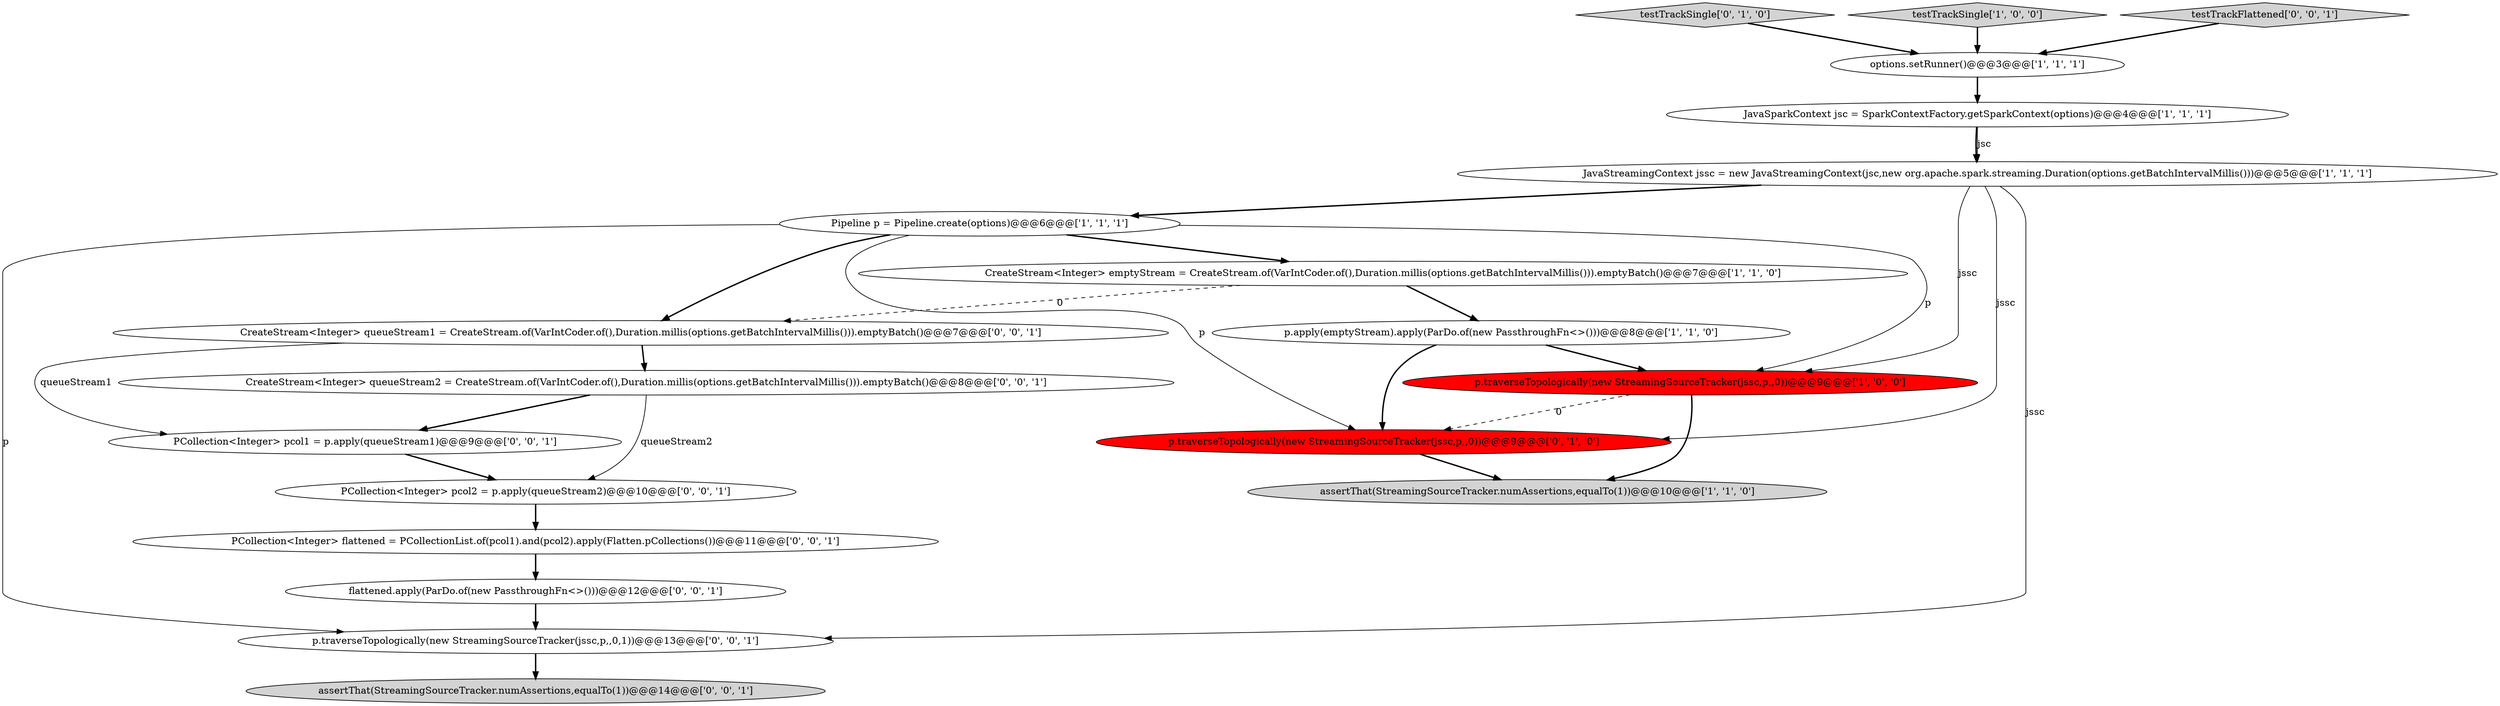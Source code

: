digraph {
10 [style = filled, label = "testTrackSingle['0', '1', '0']", fillcolor = lightgray, shape = diamond image = "AAA0AAABBB2BBB"];
11 [style = filled, label = "p.traverseTopologically(new StreamingSourceTracker(jssc,p,,0,1))@@@13@@@['0', '0', '1']", fillcolor = white, shape = ellipse image = "AAA0AAABBB3BBB"];
1 [style = filled, label = "testTrackSingle['1', '0', '0']", fillcolor = lightgray, shape = diamond image = "AAA0AAABBB1BBB"];
3 [style = filled, label = "Pipeline p = Pipeline.create(options)@@@6@@@['1', '1', '1']", fillcolor = white, shape = ellipse image = "AAA0AAABBB1BBB"];
7 [style = filled, label = "CreateStream<Integer> emptyStream = CreateStream.of(VarIntCoder.of(),Duration.millis(options.getBatchIntervalMillis())).emptyBatch()@@@7@@@['1', '1', '0']", fillcolor = white, shape = ellipse image = "AAA0AAABBB1BBB"];
17 [style = filled, label = "PCollection<Integer> pcol2 = p.apply(queueStream2)@@@10@@@['0', '0', '1']", fillcolor = white, shape = ellipse image = "AAA0AAABBB3BBB"];
19 [style = filled, label = "CreateStream<Integer> queueStream1 = CreateStream.of(VarIntCoder.of(),Duration.millis(options.getBatchIntervalMillis())).emptyBatch()@@@7@@@['0', '0', '1']", fillcolor = white, shape = ellipse image = "AAA0AAABBB3BBB"];
15 [style = filled, label = "flattened.apply(ParDo.of(new PassthroughFn<>()))@@@12@@@['0', '0', '1']", fillcolor = white, shape = ellipse image = "AAA0AAABBB3BBB"];
6 [style = filled, label = "p.traverseTopologically(new StreamingSourceTracker(jssc,p,,0))@@@9@@@['1', '0', '0']", fillcolor = red, shape = ellipse image = "AAA1AAABBB1BBB"];
18 [style = filled, label = "PCollection<Integer> flattened = PCollectionList.of(pcol1).and(pcol2).apply(Flatten.pCollections())@@@11@@@['0', '0', '1']", fillcolor = white, shape = ellipse image = "AAA0AAABBB3BBB"];
2 [style = filled, label = "JavaStreamingContext jssc = new JavaStreamingContext(jsc,new org.apache.spark.streaming.Duration(options.getBatchIntervalMillis()))@@@5@@@['1', '1', '1']", fillcolor = white, shape = ellipse image = "AAA0AAABBB1BBB"];
0 [style = filled, label = "assertThat(StreamingSourceTracker.numAssertions,equalTo(1))@@@10@@@['1', '1', '0']", fillcolor = lightgray, shape = ellipse image = "AAA0AAABBB1BBB"];
8 [style = filled, label = "options.setRunner()@@@3@@@['1', '1', '1']", fillcolor = white, shape = ellipse image = "AAA0AAABBB1BBB"];
16 [style = filled, label = "assertThat(StreamingSourceTracker.numAssertions,equalTo(1))@@@14@@@['0', '0', '1']", fillcolor = lightgray, shape = ellipse image = "AAA0AAABBB3BBB"];
13 [style = filled, label = "testTrackFlattened['0', '0', '1']", fillcolor = lightgray, shape = diamond image = "AAA0AAABBB3BBB"];
14 [style = filled, label = "PCollection<Integer> pcol1 = p.apply(queueStream1)@@@9@@@['0', '0', '1']", fillcolor = white, shape = ellipse image = "AAA0AAABBB3BBB"];
12 [style = filled, label = "CreateStream<Integer> queueStream2 = CreateStream.of(VarIntCoder.of(),Duration.millis(options.getBatchIntervalMillis())).emptyBatch()@@@8@@@['0', '0', '1']", fillcolor = white, shape = ellipse image = "AAA0AAABBB3BBB"];
4 [style = filled, label = "p.apply(emptyStream).apply(ParDo.of(new PassthroughFn<>()))@@@8@@@['1', '1', '0']", fillcolor = white, shape = ellipse image = "AAA0AAABBB1BBB"];
9 [style = filled, label = "p.traverseTopologically(new StreamingSourceTracker(jssc,p,,0))@@@9@@@['0', '1', '0']", fillcolor = red, shape = ellipse image = "AAA1AAABBB2BBB"];
5 [style = filled, label = "JavaSparkContext jsc = SparkContextFactory.getSparkContext(options)@@@4@@@['1', '1', '1']", fillcolor = white, shape = ellipse image = "AAA0AAABBB1BBB"];
4->9 [style = bold, label=""];
11->16 [style = bold, label=""];
3->11 [style = solid, label="p"];
1->8 [style = bold, label=""];
9->0 [style = bold, label=""];
19->14 [style = solid, label="queueStream1"];
19->12 [style = bold, label=""];
4->6 [style = bold, label=""];
2->9 [style = solid, label="jssc"];
2->3 [style = bold, label=""];
6->9 [style = dashed, label="0"];
18->15 [style = bold, label=""];
14->17 [style = bold, label=""];
6->0 [style = bold, label=""];
2->11 [style = solid, label="jssc"];
7->4 [style = bold, label=""];
5->2 [style = bold, label=""];
15->11 [style = bold, label=""];
8->5 [style = bold, label=""];
10->8 [style = bold, label=""];
3->7 [style = bold, label=""];
3->19 [style = bold, label=""];
7->19 [style = dashed, label="0"];
3->6 [style = solid, label="p"];
3->9 [style = solid, label="p"];
12->17 [style = solid, label="queueStream2"];
12->14 [style = bold, label=""];
2->6 [style = solid, label="jssc"];
13->8 [style = bold, label=""];
17->18 [style = bold, label=""];
5->2 [style = solid, label="jsc"];
}
